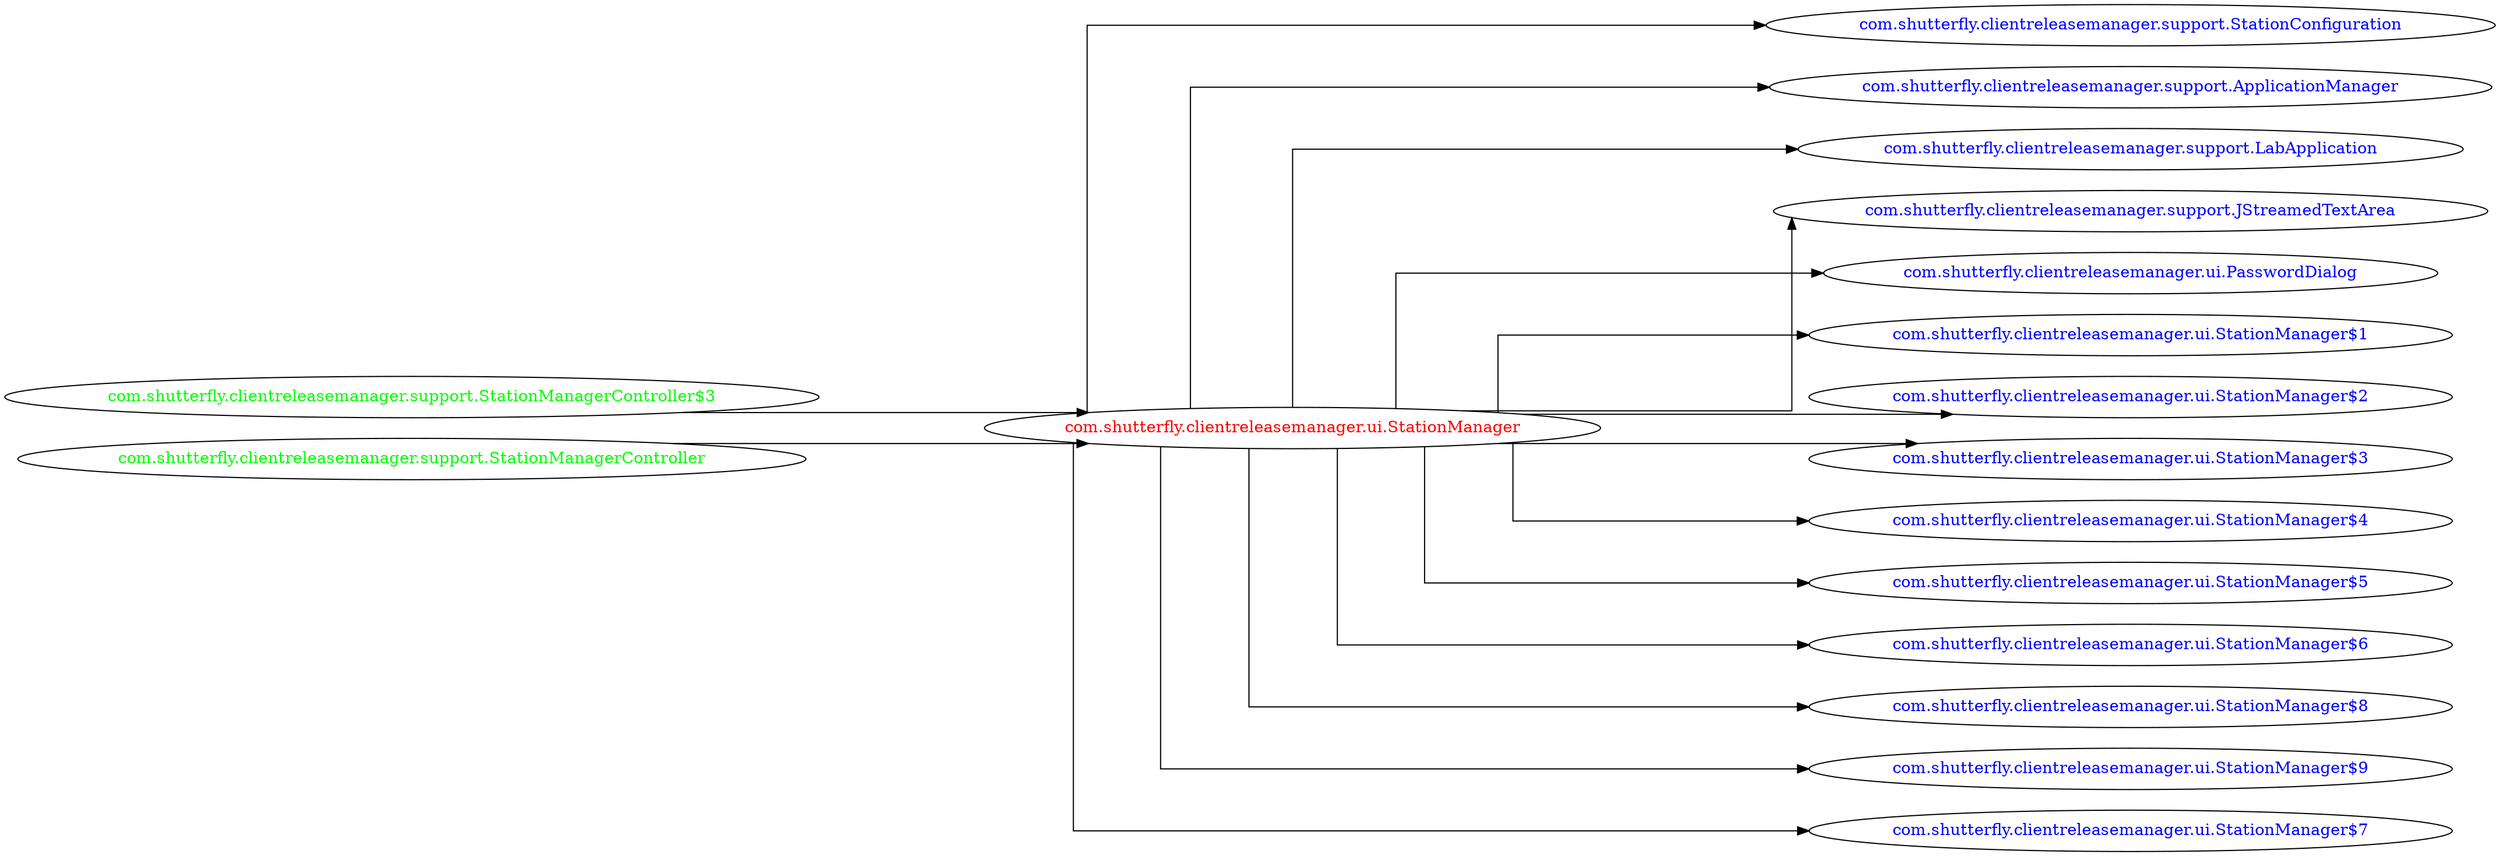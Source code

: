 digraph dependencyGraph {
 concentrate=true;
 ranksep="2.0";
 rankdir="LR"; 
 splines="ortho";
"com.shutterfly.clientreleasemanager.ui.StationManager" [fontcolor="red"];
"com.shutterfly.clientreleasemanager.support.StationConfiguration" [ fontcolor="blue" ];
"com.shutterfly.clientreleasemanager.ui.StationManager"->"com.shutterfly.clientreleasemanager.support.StationConfiguration";
"com.shutterfly.clientreleasemanager.support.ApplicationManager" [ fontcolor="blue" ];
"com.shutterfly.clientreleasemanager.ui.StationManager"->"com.shutterfly.clientreleasemanager.support.ApplicationManager";
"com.shutterfly.clientreleasemanager.support.LabApplication" [ fontcolor="blue" ];
"com.shutterfly.clientreleasemanager.ui.StationManager"->"com.shutterfly.clientreleasemanager.support.LabApplication";
"com.shutterfly.clientreleasemanager.support.JStreamedTextArea" [ fontcolor="blue" ];
"com.shutterfly.clientreleasemanager.ui.StationManager"->"com.shutterfly.clientreleasemanager.support.JStreamedTextArea";
"com.shutterfly.clientreleasemanager.ui.PasswordDialog" [ fontcolor="blue" ];
"com.shutterfly.clientreleasemanager.ui.StationManager"->"com.shutterfly.clientreleasemanager.ui.PasswordDialog";
"com.shutterfly.clientreleasemanager.ui.StationManager$1" [ fontcolor="blue" ];
"com.shutterfly.clientreleasemanager.ui.StationManager"->"com.shutterfly.clientreleasemanager.ui.StationManager$1";
"com.shutterfly.clientreleasemanager.ui.StationManager$2" [ fontcolor="blue" ];
"com.shutterfly.clientreleasemanager.ui.StationManager"->"com.shutterfly.clientreleasemanager.ui.StationManager$2";
"com.shutterfly.clientreleasemanager.ui.StationManager$3" [ fontcolor="blue" ];
"com.shutterfly.clientreleasemanager.ui.StationManager"->"com.shutterfly.clientreleasemanager.ui.StationManager$3";
"com.shutterfly.clientreleasemanager.ui.StationManager$4" [ fontcolor="blue" ];
"com.shutterfly.clientreleasemanager.ui.StationManager"->"com.shutterfly.clientreleasemanager.ui.StationManager$4";
"com.shutterfly.clientreleasemanager.ui.StationManager$5" [ fontcolor="blue" ];
"com.shutterfly.clientreleasemanager.ui.StationManager"->"com.shutterfly.clientreleasemanager.ui.StationManager$5";
"com.shutterfly.clientreleasemanager.ui.StationManager$6" [ fontcolor="blue" ];
"com.shutterfly.clientreleasemanager.ui.StationManager"->"com.shutterfly.clientreleasemanager.ui.StationManager$6";
"com.shutterfly.clientreleasemanager.ui.StationManager$8" [ fontcolor="blue" ];
"com.shutterfly.clientreleasemanager.ui.StationManager"->"com.shutterfly.clientreleasemanager.ui.StationManager$8";
"com.shutterfly.clientreleasemanager.ui.StationManager$9" [ fontcolor="blue" ];
"com.shutterfly.clientreleasemanager.ui.StationManager"->"com.shutterfly.clientreleasemanager.ui.StationManager$9";
"com.shutterfly.clientreleasemanager.ui.StationManager$7" [ fontcolor="blue" ];
"com.shutterfly.clientreleasemanager.ui.StationManager"->"com.shutterfly.clientreleasemanager.ui.StationManager$7";
"com.shutterfly.clientreleasemanager.support.StationManagerController$3" [ fontcolor="green" ];
"com.shutterfly.clientreleasemanager.support.StationManagerController$3"->"com.shutterfly.clientreleasemanager.ui.StationManager";
"com.shutterfly.clientreleasemanager.support.StationManagerController" [ fontcolor="green" ];
"com.shutterfly.clientreleasemanager.support.StationManagerController"->"com.shutterfly.clientreleasemanager.ui.StationManager";
}